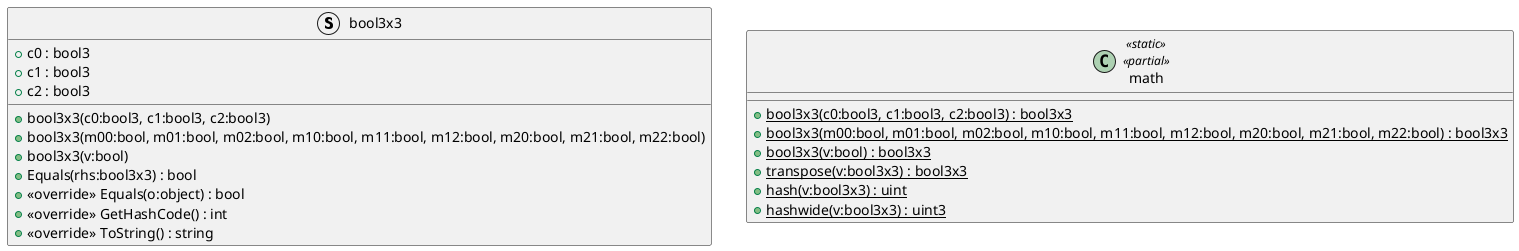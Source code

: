 @startuml
struct bool3x3 {
    + c0 : bool3
    + c1 : bool3
    + c2 : bool3
    + bool3x3(c0:bool3, c1:bool3, c2:bool3)
    + bool3x3(m00:bool, m01:bool, m02:bool, m10:bool, m11:bool, m12:bool, m20:bool, m21:bool, m22:bool)
    + bool3x3(v:bool)
    + Equals(rhs:bool3x3) : bool
    + <<override>> Equals(o:object) : bool
    + <<override>> GetHashCode() : int
    + <<override>> ToString() : string
}
class math <<static>> <<partial>> {
    + {static} bool3x3(c0:bool3, c1:bool3, c2:bool3) : bool3x3
    + {static} bool3x3(m00:bool, m01:bool, m02:bool, m10:bool, m11:bool, m12:bool, m20:bool, m21:bool, m22:bool) : bool3x3
    + {static} bool3x3(v:bool) : bool3x3
    + {static} transpose(v:bool3x3) : bool3x3
    + {static} hash(v:bool3x3) : uint
    + {static} hashwide(v:bool3x3) : uint3
}
@enduml
